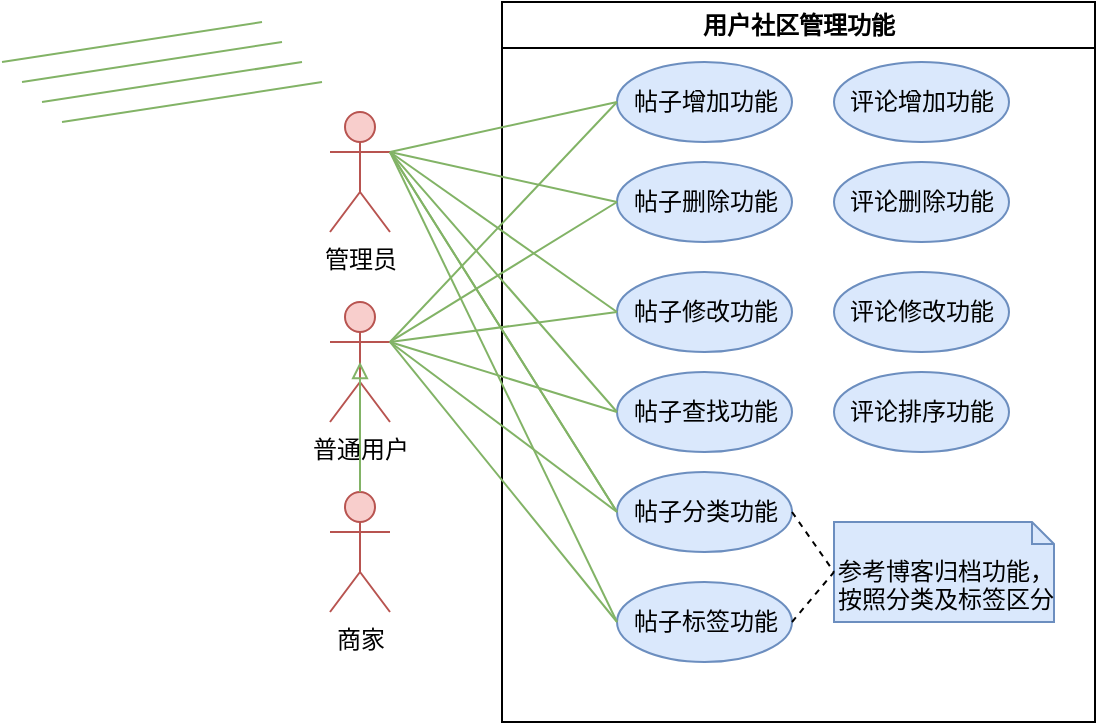 <mxfile version="25.0.1">
  <diagram name="第 1 页" id="nkEOty-bVfPlOfj25dJT">
    <mxGraphModel dx="875" dy="474" grid="1" gridSize="10" guides="1" tooltips="1" connect="1" arrows="1" fold="1" page="1" pageScale="1" pageWidth="827" pageHeight="1169" math="0" shadow="0">
      <root>
        <mxCell id="0" />
        <mxCell id="1" parent="0" />
        <mxCell id="-BfA1qe5HU-dB9uuBJLc-1" value="用户社区管理功能" style="swimlane;whiteSpace=wrap;html=1;" parent="1" vertex="1">
          <mxGeometry x="310" y="120" width="296.5" height="360" as="geometry" />
        </mxCell>
        <mxCell id="Nqt4nPXAaSWHg1HG0Vk--1" value="帖子增加功能" style="ellipse;whiteSpace=wrap;html=1;fillColor=#dae8fc;strokeColor=#6c8ebf;" vertex="1" parent="-BfA1qe5HU-dB9uuBJLc-1">
          <mxGeometry x="57.5" y="30" width="87.5" height="40" as="geometry" />
        </mxCell>
        <mxCell id="Nqt4nPXAaSWHg1HG0Vk--2" value="帖子删除功能" style="ellipse;whiteSpace=wrap;html=1;fillColor=#dae8fc;strokeColor=#6c8ebf;" vertex="1" parent="-BfA1qe5HU-dB9uuBJLc-1">
          <mxGeometry x="57.5" y="80" width="87.5" height="40" as="geometry" />
        </mxCell>
        <mxCell id="Nqt4nPXAaSWHg1HG0Vk--3" value="帖子修改功能" style="ellipse;whiteSpace=wrap;html=1;fillColor=#dae8fc;strokeColor=#6c8ebf;" vertex="1" parent="-BfA1qe5HU-dB9uuBJLc-1">
          <mxGeometry x="57.5" y="135" width="87.5" height="40" as="geometry" />
        </mxCell>
        <mxCell id="Nqt4nPXAaSWHg1HG0Vk--4" value="帖子查找功能" style="ellipse;whiteSpace=wrap;html=1;fillColor=#dae8fc;strokeColor=#6c8ebf;" vertex="1" parent="-BfA1qe5HU-dB9uuBJLc-1">
          <mxGeometry x="57.5" y="185" width="87.5" height="40" as="geometry" />
        </mxCell>
        <mxCell id="-BfA1qe5HU-dB9uuBJLc-3" value="帖子分类功能" style="ellipse;whiteSpace=wrap;html=1;fillColor=#dae8fc;strokeColor=#6c8ebf;" parent="-BfA1qe5HU-dB9uuBJLc-1" vertex="1">
          <mxGeometry x="57.5" y="235" width="87.5" height="40" as="geometry" />
        </mxCell>
        <mxCell id="-BfA1qe5HU-dB9uuBJLc-4" value="帖子标签功能" style="ellipse;whiteSpace=wrap;html=1;fillColor=#dae8fc;strokeColor=#6c8ebf;" parent="-BfA1qe5HU-dB9uuBJLc-1" vertex="1">
          <mxGeometry x="57.5" y="290" width="87.5" height="40" as="geometry" />
        </mxCell>
        <mxCell id="-BfA1qe5HU-dB9uuBJLc-56" value="参考博客归档功能，按照分类及标签区分" style="shape=note2;boundedLbl=1;whiteSpace=wrap;html=1;size=11;verticalAlign=top;align=left;fillColor=#dae8fc;strokeColor=#6c8ebf;" parent="-BfA1qe5HU-dB9uuBJLc-1" vertex="1">
          <mxGeometry x="166" y="260" width="110" height="50" as="geometry" />
        </mxCell>
        <mxCell id="-BfA1qe5HU-dB9uuBJLc-58" value="" style="endArrow=none;dashed=1;html=1;rounded=0;exitX=1;exitY=0.5;exitDx=0;exitDy=0;entryX=0;entryY=0.5;entryDx=0;entryDy=0;entryPerimeter=0;" parent="-BfA1qe5HU-dB9uuBJLc-1" source="-BfA1qe5HU-dB9uuBJLc-3" target="-BfA1qe5HU-dB9uuBJLc-56" edge="1">
          <mxGeometry width="50" height="50" relative="1" as="geometry">
            <mxPoint x="387.5" y="265" as="sourcePoint" />
            <mxPoint x="490" y="285" as="targetPoint" />
          </mxGeometry>
        </mxCell>
        <mxCell id="-BfA1qe5HU-dB9uuBJLc-14" value="" style="endArrow=none;dashed=1;html=1;rounded=0;exitX=1;exitY=0.5;exitDx=0;exitDy=0;entryX=0;entryY=0.5;entryDx=0;entryDy=0;entryPerimeter=0;" parent="-BfA1qe5HU-dB9uuBJLc-1" source="-BfA1qe5HU-dB9uuBJLc-4" target="-BfA1qe5HU-dB9uuBJLc-56" edge="1">
          <mxGeometry width="50" height="50" relative="1" as="geometry">
            <mxPoint x="377.5" y="255" as="sourcePoint" />
            <mxPoint x="480" y="275" as="targetPoint" />
          </mxGeometry>
        </mxCell>
        <mxCell id="Nqt4nPXAaSWHg1HG0Vk--5" value="评论增加功能" style="ellipse;whiteSpace=wrap;html=1;fillColor=#dae8fc;strokeColor=#6c8ebf;" vertex="1" parent="-BfA1qe5HU-dB9uuBJLc-1">
          <mxGeometry x="166" y="30" width="87.5" height="40" as="geometry" />
        </mxCell>
        <mxCell id="Nqt4nPXAaSWHg1HG0Vk--6" value="评论删除功能" style="ellipse;whiteSpace=wrap;html=1;fillColor=#dae8fc;strokeColor=#6c8ebf;" vertex="1" parent="-BfA1qe5HU-dB9uuBJLc-1">
          <mxGeometry x="166" y="80" width="87.5" height="40" as="geometry" />
        </mxCell>
        <mxCell id="Nqt4nPXAaSWHg1HG0Vk--7" value="评论修改功能" style="ellipse;whiteSpace=wrap;html=1;fillColor=#dae8fc;strokeColor=#6c8ebf;" vertex="1" parent="-BfA1qe5HU-dB9uuBJLc-1">
          <mxGeometry x="166" y="135" width="87.5" height="40" as="geometry" />
        </mxCell>
        <mxCell id="Nqt4nPXAaSWHg1HG0Vk--8" value="评论排序功能" style="ellipse;whiteSpace=wrap;html=1;fillColor=#dae8fc;strokeColor=#6c8ebf;" vertex="1" parent="-BfA1qe5HU-dB9uuBJLc-1">
          <mxGeometry x="166" y="185" width="87.5" height="40" as="geometry" />
        </mxCell>
        <mxCell id="-BfA1qe5HU-dB9uuBJLc-17" value="普通用户" style="shape=umlActor;verticalLabelPosition=bottom;verticalAlign=top;html=1;fillColor=#f8cecc;strokeColor=#b85450;" parent="1" vertex="1">
          <mxGeometry x="224" y="270" width="30" height="60" as="geometry" />
        </mxCell>
        <mxCell id="-BfA1qe5HU-dB9uuBJLc-18" value="商家" style="shape=umlActor;verticalLabelPosition=bottom;verticalAlign=top;html=1;fillColor=#f8cecc;strokeColor=#b85450;" parent="1" vertex="1">
          <mxGeometry x="224" y="365" width="30" height="60" as="geometry" />
        </mxCell>
        <mxCell id="-BfA1qe5HU-dB9uuBJLc-19" value="管理员" style="shape=umlActor;verticalLabelPosition=bottom;verticalAlign=top;html=1;fillColor=#f8cecc;strokeColor=#b85450;" parent="1" vertex="1">
          <mxGeometry x="224" y="175" width="30" height="60" as="geometry" />
        </mxCell>
        <mxCell id="-BfA1qe5HU-dB9uuBJLc-20" value="" style="endArrow=block;endFill=0;html=1;rounded=0;fillColor=#d5e8d4;strokeColor=#82b366;exitX=0.5;exitY=0;exitDx=0;exitDy=0;exitPerimeter=0;entryX=0.5;entryY=0.5;entryDx=0;entryDy=0;entryPerimeter=0;" parent="1" source="-BfA1qe5HU-dB9uuBJLc-18" target="-BfA1qe5HU-dB9uuBJLc-17" edge="1">
          <mxGeometry width="160" relative="1" as="geometry">
            <mxPoint x="279" y="515" as="sourcePoint" />
            <mxPoint x="264" y="435" as="targetPoint" />
          </mxGeometry>
        </mxCell>
        <mxCell id="Nqt4nPXAaSWHg1HG0Vk--9" value="" style="endArrow=none;html=1;rounded=0;fillColor=#d5e8d4;strokeColor=#82b366;entryX=1;entryY=0.333;entryDx=0;entryDy=0;exitX=0;exitY=0.5;exitDx=0;exitDy=0;entryPerimeter=0;" edge="1" parent="1" source="-BfA1qe5HU-dB9uuBJLc-3" target="-BfA1qe5HU-dB9uuBJLc-19">
          <mxGeometry width="50" height="50" relative="1" as="geometry">
            <mxPoint x="20" y="110" as="sourcePoint" />
            <mxPoint x="150" y="90" as="targetPoint" />
          </mxGeometry>
        </mxCell>
        <mxCell id="Nqt4nPXAaSWHg1HG0Vk--10" value="" style="endArrow=none;html=1;rounded=0;fillColor=#d5e8d4;strokeColor=#82b366;entryX=1;entryY=0.333;entryDx=0;entryDy=0;exitX=0;exitY=0.5;exitDx=0;exitDy=0;entryPerimeter=0;" edge="1" parent="1" source="-BfA1qe5HU-dB9uuBJLc-3" target="-BfA1qe5HU-dB9uuBJLc-19">
          <mxGeometry width="50" height="50" relative="1" as="geometry">
            <mxPoint x="30" y="120" as="sourcePoint" />
            <mxPoint x="160" y="100" as="targetPoint" />
          </mxGeometry>
        </mxCell>
        <mxCell id="Nqt4nPXAaSWHg1HG0Vk--11" value="" style="endArrow=none;html=1;rounded=0;fillColor=#d5e8d4;strokeColor=#82b366;entryX=1;entryY=0.333;entryDx=0;entryDy=0;exitX=0;exitY=0.5;exitDx=0;exitDy=0;entryPerimeter=0;" edge="1" parent="1" source="Nqt4nPXAaSWHg1HG0Vk--3" target="-BfA1qe5HU-dB9uuBJLc-17">
          <mxGeometry width="50" height="50" relative="1" as="geometry">
            <mxPoint x="40" y="130" as="sourcePoint" />
            <mxPoint x="170" y="110" as="targetPoint" />
          </mxGeometry>
        </mxCell>
        <mxCell id="Nqt4nPXAaSWHg1HG0Vk--12" value="" style="endArrow=none;html=1;rounded=0;fillColor=#d5e8d4;strokeColor=#82b366;entryX=1;entryY=0.333;entryDx=0;entryDy=0;exitX=0;exitY=0.5;exitDx=0;exitDy=0;entryPerimeter=0;" edge="1" parent="1" source="Nqt4nPXAaSWHg1HG0Vk--3" target="-BfA1qe5HU-dB9uuBJLc-19">
          <mxGeometry width="50" height="50" relative="1" as="geometry">
            <mxPoint x="50" y="140" as="sourcePoint" />
            <mxPoint x="180" y="120" as="targetPoint" />
          </mxGeometry>
        </mxCell>
        <mxCell id="Nqt4nPXAaSWHg1HG0Vk--13" value="" style="endArrow=none;html=1;rounded=0;fillColor=#d5e8d4;strokeColor=#82b366;entryX=1;entryY=0.333;entryDx=0;entryDy=0;exitX=0;exitY=0.5;exitDx=0;exitDy=0;entryPerimeter=0;" edge="1" parent="1" source="Nqt4nPXAaSWHg1HG0Vk--2" target="-BfA1qe5HU-dB9uuBJLc-17">
          <mxGeometry width="50" height="50" relative="1" as="geometry">
            <mxPoint x="60" y="150" as="sourcePoint" />
            <mxPoint x="190" y="130" as="targetPoint" />
          </mxGeometry>
        </mxCell>
        <mxCell id="Nqt4nPXAaSWHg1HG0Vk--14" value="" style="endArrow=none;html=1;rounded=0;fillColor=#d5e8d4;strokeColor=#82b366;entryX=1;entryY=0.333;entryDx=0;entryDy=0;exitX=0;exitY=0.5;exitDx=0;exitDy=0;entryPerimeter=0;" edge="1" parent="1" source="Nqt4nPXAaSWHg1HG0Vk--2" target="-BfA1qe5HU-dB9uuBJLc-19">
          <mxGeometry width="50" height="50" relative="1" as="geometry">
            <mxPoint x="70" y="160" as="sourcePoint" />
            <mxPoint x="200" y="140" as="targetPoint" />
          </mxGeometry>
        </mxCell>
        <mxCell id="Nqt4nPXAaSWHg1HG0Vk--15" value="" style="endArrow=none;html=1;rounded=0;fillColor=#d5e8d4;strokeColor=#82b366;entryX=1;entryY=0.333;entryDx=0;entryDy=0;exitX=0;exitY=0.5;exitDx=0;exitDy=0;entryPerimeter=0;" edge="1" parent="1" source="Nqt4nPXAaSWHg1HG0Vk--1" target="-BfA1qe5HU-dB9uuBJLc-19">
          <mxGeometry width="50" height="50" relative="1" as="geometry">
            <mxPoint x="80" y="170" as="sourcePoint" />
            <mxPoint x="210" y="150" as="targetPoint" />
          </mxGeometry>
        </mxCell>
        <mxCell id="Nqt4nPXAaSWHg1HG0Vk--16" value="" style="endArrow=none;html=1;rounded=0;fillColor=#d5e8d4;strokeColor=#82b366;entryX=1;entryY=0.333;entryDx=0;entryDy=0;exitX=0;exitY=0.5;exitDx=0;exitDy=0;entryPerimeter=0;" edge="1" parent="1" source="Nqt4nPXAaSWHg1HG0Vk--1" target="-BfA1qe5HU-dB9uuBJLc-17">
          <mxGeometry width="50" height="50" relative="1" as="geometry">
            <mxPoint x="90" y="180" as="sourcePoint" />
            <mxPoint x="220" y="160" as="targetPoint" />
          </mxGeometry>
        </mxCell>
        <mxCell id="Nqt4nPXAaSWHg1HG0Vk--17" value="" style="endArrow=none;html=1;rounded=0;fillColor=#d5e8d4;strokeColor=#82b366;entryX=1;entryY=0.333;entryDx=0;entryDy=0;exitX=0;exitY=0.5;exitDx=0;exitDy=0;entryPerimeter=0;" edge="1" parent="1" source="Nqt4nPXAaSWHg1HG0Vk--4" target="-BfA1qe5HU-dB9uuBJLc-19">
          <mxGeometry width="50" height="50" relative="1" as="geometry">
            <mxPoint x="40" y="130" as="sourcePoint" />
            <mxPoint x="170" y="110" as="targetPoint" />
          </mxGeometry>
        </mxCell>
        <mxCell id="Nqt4nPXAaSWHg1HG0Vk--18" value="" style="endArrow=none;html=1;rounded=0;fillColor=#d5e8d4;strokeColor=#82b366;entryX=1;entryY=0.333;entryDx=0;entryDy=0;exitX=0;exitY=0.5;exitDx=0;exitDy=0;entryPerimeter=0;" edge="1" parent="1" source="Nqt4nPXAaSWHg1HG0Vk--4" target="-BfA1qe5HU-dB9uuBJLc-17">
          <mxGeometry width="50" height="50" relative="1" as="geometry">
            <mxPoint x="50" y="140" as="sourcePoint" />
            <mxPoint x="180" y="120" as="targetPoint" />
          </mxGeometry>
        </mxCell>
        <mxCell id="Nqt4nPXAaSWHg1HG0Vk--19" value="" style="endArrow=none;html=1;rounded=0;fillColor=#d5e8d4;strokeColor=#82b366;entryX=0;entryY=0.5;entryDx=0;entryDy=0;exitX=1;exitY=0.333;exitDx=0;exitDy=0;exitPerimeter=0;" edge="1" parent="1">
          <mxGeometry width="50" height="50" relative="1" as="geometry">
            <mxPoint x="60" y="150" as="sourcePoint" />
            <mxPoint x="190" y="130" as="targetPoint" />
          </mxGeometry>
        </mxCell>
        <mxCell id="Nqt4nPXAaSWHg1HG0Vk--20" value="" style="endArrow=none;html=1;rounded=0;fillColor=#d5e8d4;strokeColor=#82b366;entryX=0;entryY=0.5;entryDx=0;entryDy=0;exitX=1;exitY=0.333;exitDx=0;exitDy=0;exitPerimeter=0;" edge="1" parent="1">
          <mxGeometry width="50" height="50" relative="1" as="geometry">
            <mxPoint x="70" y="160" as="sourcePoint" />
            <mxPoint x="200" y="140" as="targetPoint" />
          </mxGeometry>
        </mxCell>
        <mxCell id="Nqt4nPXAaSWHg1HG0Vk--21" value="" style="endArrow=none;html=1;rounded=0;fillColor=#d5e8d4;strokeColor=#82b366;entryX=0;entryY=0.5;entryDx=0;entryDy=0;exitX=1;exitY=0.333;exitDx=0;exitDy=0;exitPerimeter=0;" edge="1" parent="1">
          <mxGeometry width="50" height="50" relative="1" as="geometry">
            <mxPoint x="80" y="170" as="sourcePoint" />
            <mxPoint x="210" y="150" as="targetPoint" />
          </mxGeometry>
        </mxCell>
        <mxCell id="Nqt4nPXAaSWHg1HG0Vk--22" value="" style="endArrow=none;html=1;rounded=0;fillColor=#d5e8d4;strokeColor=#82b366;entryX=0;entryY=0.5;entryDx=0;entryDy=0;exitX=1;exitY=0.333;exitDx=0;exitDy=0;exitPerimeter=0;" edge="1" parent="1">
          <mxGeometry width="50" height="50" relative="1" as="geometry">
            <mxPoint x="90" y="180" as="sourcePoint" />
            <mxPoint x="220" y="160" as="targetPoint" />
          </mxGeometry>
        </mxCell>
        <mxCell id="Nqt4nPXAaSWHg1HG0Vk--23" value="" style="endArrow=none;html=1;rounded=0;fillColor=#d5e8d4;strokeColor=#82b366;entryX=1;entryY=0.333;entryDx=0;entryDy=0;exitX=0;exitY=0.5;exitDx=0;exitDy=0;entryPerimeter=0;" edge="1" parent="1" source="-BfA1qe5HU-dB9uuBJLc-4" target="-BfA1qe5HU-dB9uuBJLc-17">
          <mxGeometry width="50" height="50" relative="1" as="geometry">
            <mxPoint x="100" y="190" as="sourcePoint" />
            <mxPoint x="230" y="170" as="targetPoint" />
          </mxGeometry>
        </mxCell>
        <mxCell id="Nqt4nPXAaSWHg1HG0Vk--24" value="" style="endArrow=none;html=1;rounded=0;fillColor=#d5e8d4;strokeColor=#82b366;exitX=1;exitY=0.333;exitDx=0;exitDy=0;exitPerimeter=0;entryX=0;entryY=0.5;entryDx=0;entryDy=0;" edge="1" parent="1" source="-BfA1qe5HU-dB9uuBJLc-19" target="-BfA1qe5HU-dB9uuBJLc-4">
          <mxGeometry width="50" height="50" relative="1" as="geometry">
            <mxPoint x="110" y="200" as="sourcePoint" />
            <mxPoint x="360" y="410" as="targetPoint" />
          </mxGeometry>
        </mxCell>
        <mxCell id="Nqt4nPXAaSWHg1HG0Vk--25" value="" style="endArrow=none;html=1;rounded=0;fillColor=#d5e8d4;strokeColor=#82b366;entryX=0;entryY=0.5;entryDx=0;entryDy=0;exitX=1;exitY=0.333;exitDx=0;exitDy=0;exitPerimeter=0;" edge="1" parent="1" source="-BfA1qe5HU-dB9uuBJLc-17" target="-BfA1qe5HU-dB9uuBJLc-3">
          <mxGeometry width="50" height="50" relative="1" as="geometry">
            <mxPoint x="120" y="210" as="sourcePoint" />
            <mxPoint x="250" y="190" as="targetPoint" />
          </mxGeometry>
        </mxCell>
      </root>
    </mxGraphModel>
  </diagram>
</mxfile>
